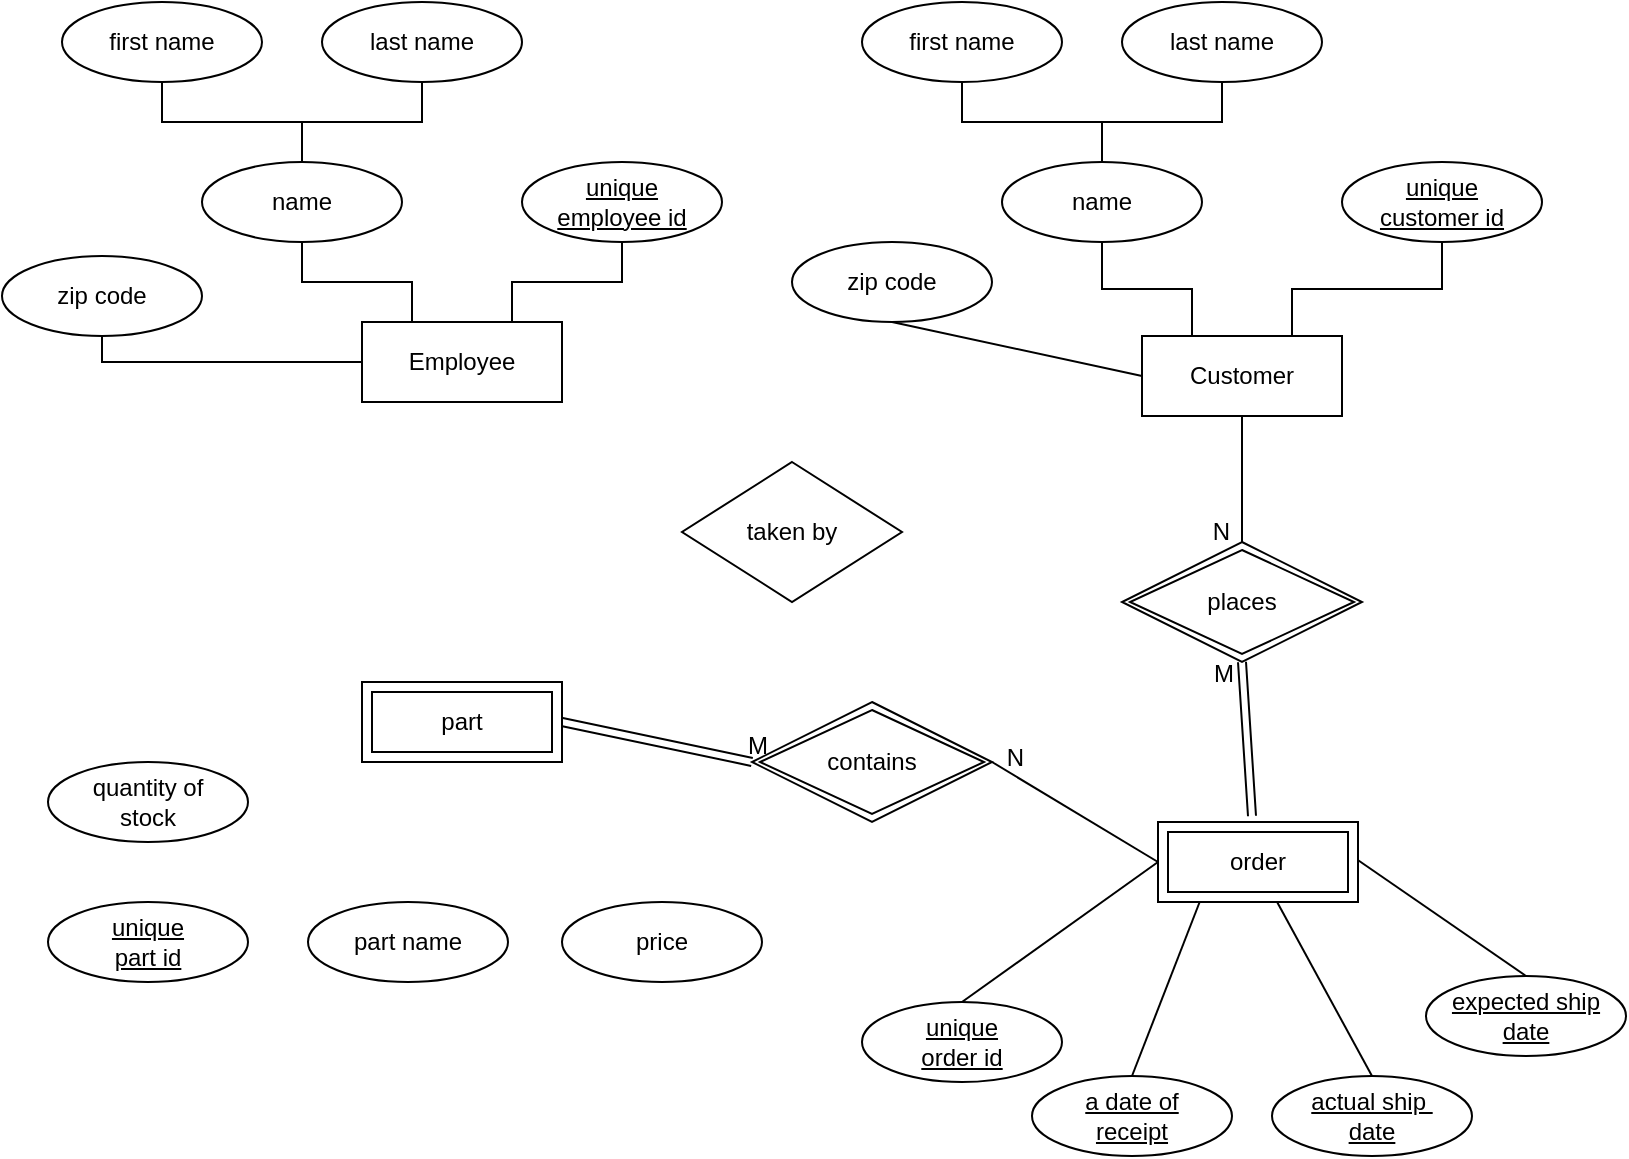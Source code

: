 <mxfile version="20.3.6" type="github">
  <diagram id="c_tUVglb4QlU3tGimCE_" name="페이지-1">
    <mxGraphModel dx="1107" dy="676" grid="1" gridSize="10" guides="1" tooltips="1" connect="1" arrows="1" fold="1" page="1" pageScale="1" pageWidth="827" pageHeight="1169" math="0" shadow="0">
      <root>
        <mxCell id="0" />
        <mxCell id="1" parent="0" />
        <mxCell id="4lpDPO-DE4PUYxhVvUUK-22" style="edgeStyle=orthogonalEdgeStyle;rounded=0;orthogonalLoop=1;jettySize=auto;html=1;exitX=0.75;exitY=0;exitDx=0;exitDy=0;entryX=0.5;entryY=1;entryDx=0;entryDy=0;endArrow=none;endFill=0;" edge="1" parent="1" source="4lpDPO-DE4PUYxhVvUUK-15" target="4lpDPO-DE4PUYxhVvUUK-21">
          <mxGeometry relative="1" as="geometry" />
        </mxCell>
        <mxCell id="4lpDPO-DE4PUYxhVvUUK-24" style="edgeStyle=orthogonalEdgeStyle;rounded=0;orthogonalLoop=1;jettySize=auto;html=1;exitX=0.25;exitY=0;exitDx=0;exitDy=0;entryX=0.5;entryY=1;entryDx=0;entryDy=0;endArrow=none;endFill=0;" edge="1" parent="1" source="4lpDPO-DE4PUYxhVvUUK-15" target="4lpDPO-DE4PUYxhVvUUK-23">
          <mxGeometry relative="1" as="geometry" />
        </mxCell>
        <mxCell id="4lpDPO-DE4PUYxhVvUUK-65" style="edgeStyle=orthogonalEdgeStyle;rounded=0;orthogonalLoop=1;jettySize=auto;html=1;exitX=0;exitY=0.5;exitDx=0;exitDy=0;endArrow=none;endFill=0;entryX=0.5;entryY=1;entryDx=0;entryDy=0;" edge="1" parent="1" source="4lpDPO-DE4PUYxhVvUUK-15" target="4lpDPO-DE4PUYxhVvUUK-58">
          <mxGeometry relative="1" as="geometry">
            <mxPoint x="60" y="200" as="targetPoint" />
            <Array as="points">
              <mxPoint x="60" y="200" />
            </Array>
          </mxGeometry>
        </mxCell>
        <mxCell id="4lpDPO-DE4PUYxhVvUUK-15" value="Employee" style="whiteSpace=wrap;html=1;align=center;" vertex="1" parent="1">
          <mxGeometry x="190" y="180" width="100" height="40" as="geometry" />
        </mxCell>
        <mxCell id="4lpDPO-DE4PUYxhVvUUK-36" style="edgeStyle=orthogonalEdgeStyle;rounded=0;orthogonalLoop=1;jettySize=auto;html=1;exitX=0.25;exitY=0;exitDx=0;exitDy=0;endArrow=none;endFill=0;" edge="1" parent="1" source="4lpDPO-DE4PUYxhVvUUK-17" target="4lpDPO-DE4PUYxhVvUUK-33">
          <mxGeometry relative="1" as="geometry" />
        </mxCell>
        <mxCell id="4lpDPO-DE4PUYxhVvUUK-37" style="edgeStyle=orthogonalEdgeStyle;rounded=0;orthogonalLoop=1;jettySize=auto;html=1;exitX=0.75;exitY=0;exitDx=0;exitDy=0;entryX=0.5;entryY=1;entryDx=0;entryDy=0;endArrow=none;endFill=0;" edge="1" parent="1" source="4lpDPO-DE4PUYxhVvUUK-17" target="4lpDPO-DE4PUYxhVvUUK-29">
          <mxGeometry relative="1" as="geometry" />
        </mxCell>
        <mxCell id="4lpDPO-DE4PUYxhVvUUK-79" style="edgeStyle=orthogonalEdgeStyle;rounded=0;orthogonalLoop=1;jettySize=auto;html=1;exitX=0.5;exitY=1;exitDx=0;exitDy=0;entryX=0.5;entryY=0;entryDx=0;entryDy=0;endArrow=none;endFill=0;" edge="1" parent="1" source="4lpDPO-DE4PUYxhVvUUK-17" target="4lpDPO-DE4PUYxhVvUUK-78">
          <mxGeometry relative="1" as="geometry" />
        </mxCell>
        <mxCell id="4lpDPO-DE4PUYxhVvUUK-17" value="Customer" style="whiteSpace=wrap;html=1;align=center;" vertex="1" parent="1">
          <mxGeometry x="580" y="187" width="100" height="40" as="geometry" />
        </mxCell>
        <mxCell id="4lpDPO-DE4PUYxhVvUUK-21" value="unique &lt;br&gt;employee id" style="ellipse;whiteSpace=wrap;html=1;align=center;fontStyle=4;" vertex="1" parent="1">
          <mxGeometry x="270" y="100" width="100" height="40" as="geometry" />
        </mxCell>
        <mxCell id="4lpDPO-DE4PUYxhVvUUK-27" style="edgeStyle=orthogonalEdgeStyle;rounded=0;orthogonalLoop=1;jettySize=auto;html=1;exitX=0.5;exitY=0;exitDx=0;exitDy=0;entryX=0.5;entryY=1;entryDx=0;entryDy=0;endArrow=none;endFill=0;" edge="1" parent="1" source="4lpDPO-DE4PUYxhVvUUK-23" target="4lpDPO-DE4PUYxhVvUUK-26">
          <mxGeometry relative="1" as="geometry" />
        </mxCell>
        <mxCell id="4lpDPO-DE4PUYxhVvUUK-28" style="edgeStyle=orthogonalEdgeStyle;rounded=0;orthogonalLoop=1;jettySize=auto;html=1;endArrow=none;endFill=0;" edge="1" parent="1" source="4lpDPO-DE4PUYxhVvUUK-23" target="4lpDPO-DE4PUYxhVvUUK-25">
          <mxGeometry relative="1" as="geometry" />
        </mxCell>
        <mxCell id="4lpDPO-DE4PUYxhVvUUK-23" value="name" style="ellipse;whiteSpace=wrap;html=1;align=center;" vertex="1" parent="1">
          <mxGeometry x="110" y="100" width="100" height="40" as="geometry" />
        </mxCell>
        <mxCell id="4lpDPO-DE4PUYxhVvUUK-25" value="first name" style="ellipse;whiteSpace=wrap;html=1;align=center;" vertex="1" parent="1">
          <mxGeometry x="40" y="20" width="100" height="40" as="geometry" />
        </mxCell>
        <mxCell id="4lpDPO-DE4PUYxhVvUUK-26" value="last name" style="ellipse;whiteSpace=wrap;html=1;align=center;" vertex="1" parent="1">
          <mxGeometry x="170" y="20" width="100" height="40" as="geometry" />
        </mxCell>
        <mxCell id="4lpDPO-DE4PUYxhVvUUK-29" value="unique &lt;br&gt;customer id" style="ellipse;whiteSpace=wrap;html=1;align=center;fontStyle=4;" vertex="1" parent="1">
          <mxGeometry x="680" y="100" width="100" height="40" as="geometry" />
        </mxCell>
        <mxCell id="4lpDPO-DE4PUYxhVvUUK-31" style="edgeStyle=orthogonalEdgeStyle;rounded=0;orthogonalLoop=1;jettySize=auto;html=1;exitX=0.5;exitY=0;exitDx=0;exitDy=0;entryX=0.5;entryY=1;entryDx=0;entryDy=0;endArrow=none;endFill=0;" edge="1" parent="1" source="4lpDPO-DE4PUYxhVvUUK-33" target="4lpDPO-DE4PUYxhVvUUK-35">
          <mxGeometry relative="1" as="geometry" />
        </mxCell>
        <mxCell id="4lpDPO-DE4PUYxhVvUUK-32" style="edgeStyle=orthogonalEdgeStyle;rounded=0;orthogonalLoop=1;jettySize=auto;html=1;endArrow=none;endFill=0;" edge="1" parent="1" source="4lpDPO-DE4PUYxhVvUUK-33" target="4lpDPO-DE4PUYxhVvUUK-34">
          <mxGeometry relative="1" as="geometry" />
        </mxCell>
        <mxCell id="4lpDPO-DE4PUYxhVvUUK-33" value="name" style="ellipse;whiteSpace=wrap;html=1;align=center;" vertex="1" parent="1">
          <mxGeometry x="510" y="100" width="100" height="40" as="geometry" />
        </mxCell>
        <mxCell id="4lpDPO-DE4PUYxhVvUUK-34" value="first name" style="ellipse;whiteSpace=wrap;html=1;align=center;" vertex="1" parent="1">
          <mxGeometry x="440" y="20" width="100" height="40" as="geometry" />
        </mxCell>
        <mxCell id="4lpDPO-DE4PUYxhVvUUK-35" value="last name" style="ellipse;whiteSpace=wrap;html=1;align=center;" vertex="1" parent="1">
          <mxGeometry x="570" y="20" width="100" height="40" as="geometry" />
        </mxCell>
        <mxCell id="4lpDPO-DE4PUYxhVvUUK-38" value="unique &lt;br&gt;part id" style="ellipse;whiteSpace=wrap;html=1;align=center;fontStyle=4;" vertex="1" parent="1">
          <mxGeometry x="33" y="470" width="100" height="40" as="geometry" />
        </mxCell>
        <mxCell id="4lpDPO-DE4PUYxhVvUUK-39" value="part name" style="ellipse;whiteSpace=wrap;html=1;align=center;" vertex="1" parent="1">
          <mxGeometry x="163" y="470" width="100" height="40" as="geometry" />
        </mxCell>
        <mxCell id="4lpDPO-DE4PUYxhVvUUK-40" value="price" style="ellipse;whiteSpace=wrap;html=1;align=center;" vertex="1" parent="1">
          <mxGeometry x="290" y="470" width="100" height="40" as="geometry" />
        </mxCell>
        <mxCell id="4lpDPO-DE4PUYxhVvUUK-41" value="quantity of &lt;br&gt;stock" style="ellipse;whiteSpace=wrap;html=1;align=center;" vertex="1" parent="1">
          <mxGeometry x="33" y="400" width="100" height="40" as="geometry" />
        </mxCell>
        <mxCell id="4lpDPO-DE4PUYxhVvUUK-42" value="a date of &lt;br&gt;receipt" style="ellipse;whiteSpace=wrap;html=1;align=center;fontStyle=4;" vertex="1" parent="1">
          <mxGeometry x="525" y="557" width="100" height="40" as="geometry" />
        </mxCell>
        <mxCell id="4lpDPO-DE4PUYxhVvUUK-44" value="actual ship&amp;nbsp;&lt;br&gt;date" style="ellipse;whiteSpace=wrap;html=1;align=center;fontStyle=4;" vertex="1" parent="1">
          <mxGeometry x="645" y="557" width="100" height="40" as="geometry" />
        </mxCell>
        <mxCell id="4lpDPO-DE4PUYxhVvUUK-45" value="expected ship&lt;br&gt;date" style="ellipse;whiteSpace=wrap;html=1;align=center;fontStyle=4;" vertex="1" parent="1">
          <mxGeometry x="722" y="507" width="100" height="40" as="geometry" />
        </mxCell>
        <mxCell id="4lpDPO-DE4PUYxhVvUUK-55" value="taken by" style="shape=rhombus;perimeter=rhombusPerimeter;whiteSpace=wrap;html=1;align=center;" vertex="1" parent="1">
          <mxGeometry x="350" y="250" width="110" height="70" as="geometry" />
        </mxCell>
        <mxCell id="4lpDPO-DE4PUYxhVvUUK-58" value="zip code" style="ellipse;whiteSpace=wrap;html=1;align=center;" vertex="1" parent="1">
          <mxGeometry x="10" y="147" width="100" height="40" as="geometry" />
        </mxCell>
        <mxCell id="4lpDPO-DE4PUYxhVvUUK-66" value="zip code" style="ellipse;whiteSpace=wrap;html=1;align=center;" vertex="1" parent="1">
          <mxGeometry x="405" y="140" width="100" height="40" as="geometry" />
        </mxCell>
        <mxCell id="4lpDPO-DE4PUYxhVvUUK-67" value="" style="endArrow=none;html=1;rounded=0;entryX=0;entryY=0.5;entryDx=0;entryDy=0;exitX=0.5;exitY=1;exitDx=0;exitDy=0;" edge="1" parent="1" source="4lpDPO-DE4PUYxhVvUUK-66" target="4lpDPO-DE4PUYxhVvUUK-17">
          <mxGeometry relative="1" as="geometry">
            <mxPoint x="330" y="310" as="sourcePoint" />
            <mxPoint x="490" y="310" as="targetPoint" />
          </mxGeometry>
        </mxCell>
        <mxCell id="4lpDPO-DE4PUYxhVvUUK-68" value="&lt;span style=&quot;text-decoration-line: underline;&quot;&gt;unique&lt;/span&gt;&lt;br&gt;&lt;span style=&quot;text-decoration-line: underline;&quot;&gt;order id&lt;/span&gt;" style="ellipse;whiteSpace=wrap;html=1;align=center;" vertex="1" parent="1">
          <mxGeometry x="440" y="520" width="100" height="40" as="geometry" />
        </mxCell>
        <mxCell id="4lpDPO-DE4PUYxhVvUUK-74" value="" style="endArrow=none;html=1;rounded=0;entryX=0;entryY=0.5;entryDx=0;entryDy=0;exitX=0.5;exitY=0;exitDx=0;exitDy=0;" edge="1" parent="1" source="4lpDPO-DE4PUYxhVvUUK-68" target="4lpDPO-DE4PUYxhVvUUK-83">
          <mxGeometry relative="1" as="geometry">
            <mxPoint x="400" y="467" as="sourcePoint" />
            <mxPoint x="585" y="447" as="targetPoint" />
          </mxGeometry>
        </mxCell>
        <mxCell id="4lpDPO-DE4PUYxhVvUUK-75" value="" style="endArrow=none;html=1;rounded=0;entryX=0.25;entryY=1;entryDx=0;entryDy=0;exitX=0.5;exitY=0;exitDx=0;exitDy=0;" edge="1" parent="1" source="4lpDPO-DE4PUYxhVvUUK-42">
          <mxGeometry relative="1" as="geometry">
            <mxPoint x="500" y="530" as="sourcePoint" />
            <mxPoint x="610" y="467" as="targetPoint" />
          </mxGeometry>
        </mxCell>
        <mxCell id="4lpDPO-DE4PUYxhVvUUK-76" value="" style="endArrow=none;html=1;rounded=0;exitX=0.5;exitY=0;exitDx=0;exitDy=0;" edge="1" parent="1" source="4lpDPO-DE4PUYxhVvUUK-44">
          <mxGeometry relative="1" as="geometry">
            <mxPoint x="510" y="540" as="sourcePoint" />
            <mxPoint x="645.909" y="467" as="targetPoint" />
          </mxGeometry>
        </mxCell>
        <mxCell id="4lpDPO-DE4PUYxhVvUUK-77" value="" style="endArrow=none;html=1;rounded=0;entryX=0.5;entryY=0;entryDx=0;entryDy=0;exitX=1;exitY=0.5;exitDx=0;exitDy=0;" edge="1" parent="1" target="4lpDPO-DE4PUYxhVvUUK-45">
          <mxGeometry relative="1" as="geometry">
            <mxPoint x="685" y="447" as="sourcePoint" />
            <mxPoint x="615" y="477" as="targetPoint" />
          </mxGeometry>
        </mxCell>
        <mxCell id="4lpDPO-DE4PUYxhVvUUK-78" value="places" style="shape=rhombus;double=1;perimeter=rhombusPerimeter;whiteSpace=wrap;html=1;align=center;" vertex="1" parent="1">
          <mxGeometry x="570" y="290" width="120" height="60" as="geometry" />
        </mxCell>
        <mxCell id="4lpDPO-DE4PUYxhVvUUK-81" value="" style="shape=link;html=1;rounded=0;entryX=0.5;entryY=0;entryDx=0;entryDy=0;exitX=0.5;exitY=1;exitDx=0;exitDy=0;" edge="1" parent="1" source="4lpDPO-DE4PUYxhVvUUK-78">
          <mxGeometry relative="1" as="geometry">
            <mxPoint x="625" y="360" as="sourcePoint" />
            <mxPoint x="635" y="427" as="targetPoint" />
          </mxGeometry>
        </mxCell>
        <mxCell id="4lpDPO-DE4PUYxhVvUUK-83" value="order" style="shape=ext;margin=3;double=1;whiteSpace=wrap;html=1;align=center;" vertex="1" parent="1">
          <mxGeometry x="588" y="430" width="100" height="40" as="geometry" />
        </mxCell>
        <mxCell id="4lpDPO-DE4PUYxhVvUUK-84" value="contains" style="shape=rhombus;double=1;perimeter=rhombusPerimeter;whiteSpace=wrap;html=1;align=center;" vertex="1" parent="1">
          <mxGeometry x="385" y="370" width="120" height="60" as="geometry" />
        </mxCell>
        <mxCell id="4lpDPO-DE4PUYxhVvUUK-85" value="part" style="shape=ext;margin=3;double=1;whiteSpace=wrap;html=1;align=center;" vertex="1" parent="1">
          <mxGeometry x="190" y="360" width="100" height="40" as="geometry" />
        </mxCell>
        <mxCell id="4lpDPO-DE4PUYxhVvUUK-87" value="" style="endArrow=none;html=1;rounded=0;entryX=0;entryY=0.5;entryDx=0;entryDy=0;exitX=1;exitY=0.5;exitDx=0;exitDy=0;" edge="1" parent="1" source="4lpDPO-DE4PUYxhVvUUK-84" target="4lpDPO-DE4PUYxhVvUUK-83">
          <mxGeometry relative="1" as="geometry">
            <mxPoint x="460" y="433" as="sourcePoint" />
            <mxPoint x="555" y="360" as="targetPoint" />
          </mxGeometry>
        </mxCell>
        <mxCell id="4lpDPO-DE4PUYxhVvUUK-88" value="" style="shape=link;html=1;rounded=0;entryX=0;entryY=0.5;entryDx=0;entryDy=0;exitX=1;exitY=0.5;exitDx=0;exitDy=0;" edge="1" parent="1" source="4lpDPO-DE4PUYxhVvUUK-85" target="4lpDPO-DE4PUYxhVvUUK-84">
          <mxGeometry relative="1" as="geometry">
            <mxPoint x="640" y="360" as="sourcePoint" />
            <mxPoint x="645" y="437" as="targetPoint" />
          </mxGeometry>
        </mxCell>
        <mxCell id="4lpDPO-DE4PUYxhVvUUK-94" value="N" style="resizable=0;html=1;align=right;verticalAlign=bottom;" connectable="0" vertex="1" parent="1">
          <mxGeometry x="624" y="293" as="geometry" />
        </mxCell>
        <mxCell id="4lpDPO-DE4PUYxhVvUUK-96" value="M" style="resizable=0;html=1;align=left;verticalAlign=bottom;" connectable="0" vertex="1" parent="1">
          <mxGeometry x="521" y="410" as="geometry">
            <mxPoint x="93" y="-46" as="offset" />
          </mxGeometry>
        </mxCell>
        <mxCell id="4lpDPO-DE4PUYxhVvUUK-98" value="N" style="resizable=0;html=1;align=right;verticalAlign=bottom;" connectable="0" vertex="1" parent="1">
          <mxGeometry x="521" y="406" as="geometry" />
        </mxCell>
        <mxCell id="4lpDPO-DE4PUYxhVvUUK-99" value="M" style="resizable=0;html=1;align=left;verticalAlign=bottom;" connectable="0" vertex="1" parent="1">
          <mxGeometry x="381.0" y="400" as="geometry" />
        </mxCell>
      </root>
    </mxGraphModel>
  </diagram>
</mxfile>
